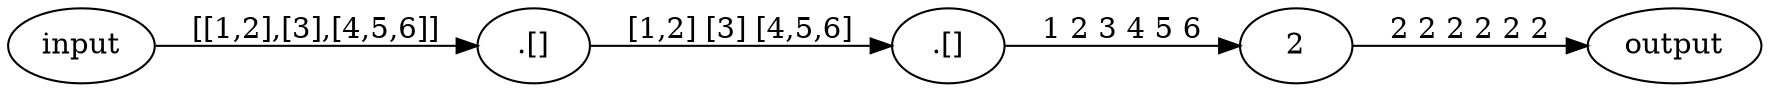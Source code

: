 digraph ex6 {
 rankdir=LR;
 a [label=".[]"];
 b [label=".[]"];
 input -> a [label="[[1,2],[3],[4,5,6]]"]
 a -> b [label="[1,2] [3] [4,5,6]"];
 b -> 2 [label="1 2 3 4 5 6"];
 2 -> output [label="2 2 2 2 2 2"];
}
